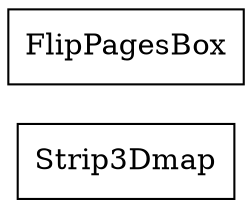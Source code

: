 strict digraph class_diagram {
  rankdir=LR;
  Strip3Dmap[
    label="Strip3Dmap",
    URL="Strip3Dmap.html",
    tooltip="com.idescn.effects.Strip3Dmap",
    shape="record"
  ];
  FlipPagesBox[
    label="FlipPagesBox",
    URL="FlipPagesBox.html",
    tooltip="com.idescn.effects.FlipPagesBox",
    shape="record"
  ];
}
